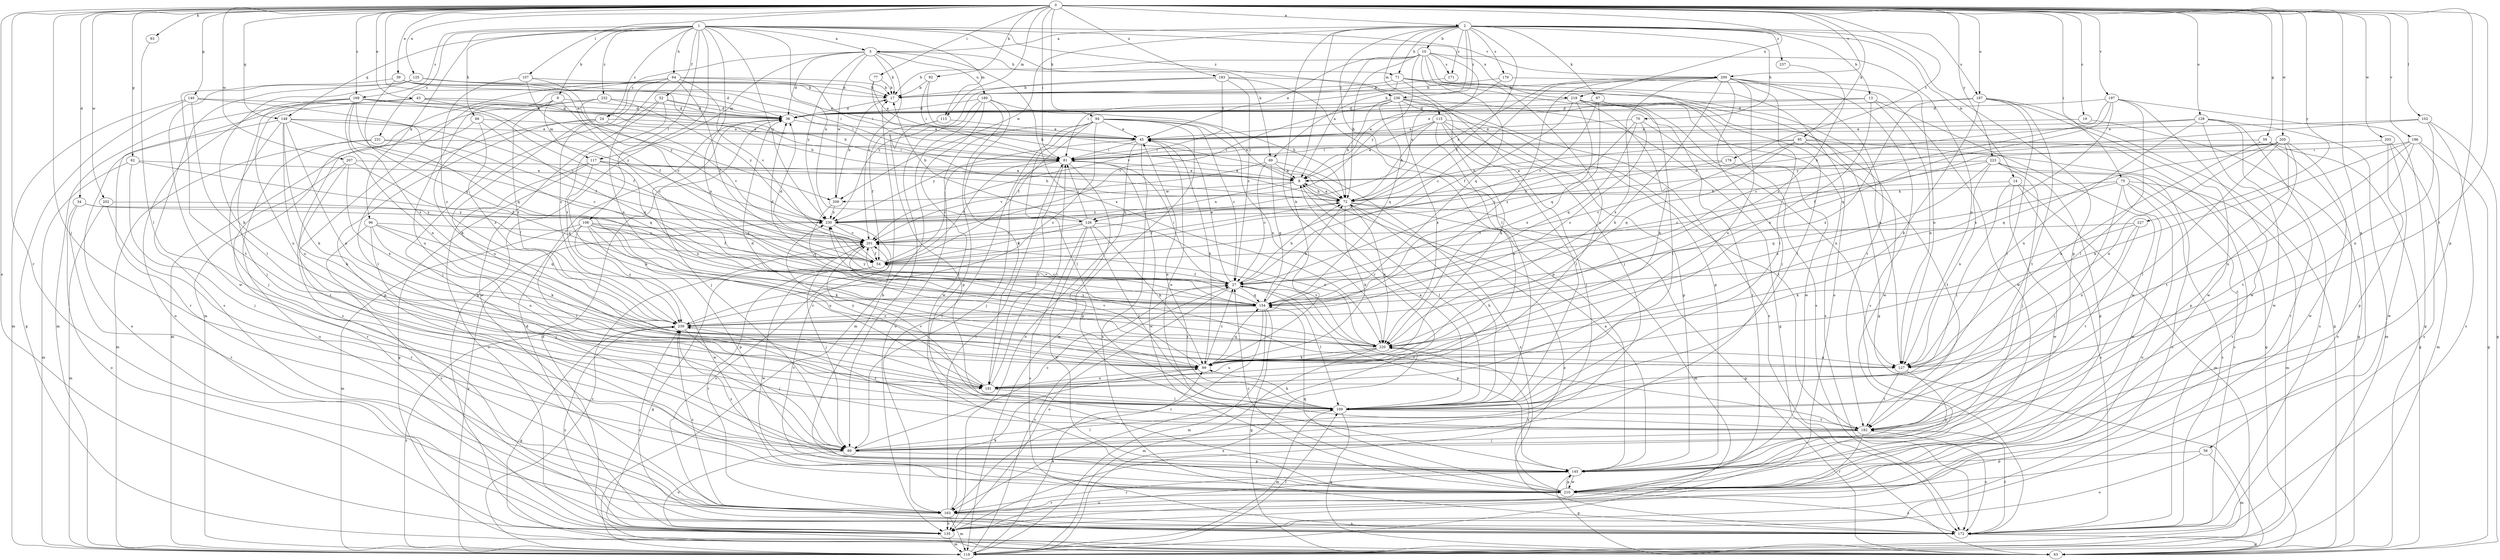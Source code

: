 strict digraph  {
0;
1;
2;
5;
8;
9;
10;
13;
14;
17;
19;
24;
27;
34;
36;
39;
43;
45;
52;
54;
56;
59;
62;
63;
64;
66;
69;
70;
71;
72;
75;
77;
81;
89;
92;
93;
94;
95;
96;
97;
99;
102;
107;
108;
109;
113;
115;
117;
118;
125;
126;
127;
128;
135;
140;
145;
148;
154;
163;
169;
170;
171;
172;
178;
182;
183;
187;
189;
191;
196;
197;
200;
201;
202;
203;
205;
207;
209;
210;
219;
220;
223;
227;
230;
231;
232;
236;
237;
239;
0 -> 2  [label=a];
0 -> 19  [label=c];
0 -> 34  [label=d];
0 -> 39  [label=e];
0 -> 43  [label=e];
0 -> 56  [label=g];
0 -> 59  [label=g];
0 -> 62  [label=g];
0 -> 75  [label=i];
0 -> 77  [label=i];
0 -> 81  [label=i];
0 -> 89  [label=j];
0 -> 92  [label=k];
0 -> 93  [label=k];
0 -> 94  [label=k];
0 -> 95  [label=k];
0 -> 102  [label=l];
0 -> 107  [label=l];
0 -> 113  [label=m];
0 -> 125  [label=n];
0 -> 128  [label=o];
0 -> 135  [label=o];
0 -> 140  [label=p];
0 -> 145  [label=p];
0 -> 148  [label=q];
0 -> 163  [label=r];
0 -> 169  [label=s];
0 -> 178  [label=t];
0 -> 182  [label=t];
0 -> 183  [label=u];
0 -> 187  [label=u];
0 -> 196  [label=v];
0 -> 197  [label=v];
0 -> 200  [label=v];
0 -> 202  [label=w];
0 -> 203  [label=w];
0 -> 205  [label=w];
0 -> 207  [label=w];
0 -> 209  [label=w];
0 -> 219  [label=x];
0 -> 223  [label=y];
0 -> 227  [label=y];
1 -> 5  [label=a];
1 -> 9  [label=b];
1 -> 24  [label=c];
1 -> 52  [label=f];
1 -> 63  [label=g];
1 -> 64  [label=h];
1 -> 66  [label=h];
1 -> 69  [label=h];
1 -> 96  [label=k];
1 -> 108  [label=l];
1 -> 113  [label=m];
1 -> 126  [label=n];
1 -> 148  [label=q];
1 -> 169  [label=s];
1 -> 200  [label=v];
1 -> 219  [label=x];
1 -> 220  [label=x];
1 -> 230  [label=y];
1 -> 231  [label=z];
1 -> 232  [label=z];
1 -> 236  [label=z];
2 -> 5  [label=a];
2 -> 10  [label=b];
2 -> 13  [label=b];
2 -> 14  [label=b];
2 -> 54  [label=f];
2 -> 69  [label=h];
2 -> 70  [label=h];
2 -> 71  [label=h];
2 -> 97  [label=k];
2 -> 99  [label=k];
2 -> 109  [label=l];
2 -> 115  [label=m];
2 -> 145  [label=p];
2 -> 163  [label=r];
2 -> 170  [label=s];
2 -> 171  [label=s];
2 -> 187  [label=u];
2 -> 209  [label=w];
2 -> 236  [label=z];
2 -> 237  [label=z];
5 -> 17  [label=b];
5 -> 24  [label=c];
5 -> 36  [label=d];
5 -> 71  [label=h];
5 -> 117  [label=m];
5 -> 189  [label=u];
5 -> 201  [label=v];
5 -> 209  [label=w];
5 -> 220  [label=x];
5 -> 230  [label=y];
8 -> 72  [label=h];
8 -> 109  [label=l];
8 -> 126  [label=n];
8 -> 209  [label=w];
9 -> 27  [label=c];
9 -> 36  [label=d];
9 -> 117  [label=m];
9 -> 191  [label=u];
9 -> 239  [label=z];
10 -> 8  [label=a];
10 -> 17  [label=b];
10 -> 45  [label=e];
10 -> 72  [label=h];
10 -> 126  [label=n];
10 -> 127  [label=n];
10 -> 135  [label=o];
10 -> 154  [label=q];
10 -> 171  [label=s];
10 -> 191  [label=u];
10 -> 230  [label=y];
13 -> 36  [label=d];
13 -> 45  [label=e];
13 -> 127  [label=n];
13 -> 210  [label=w];
13 -> 220  [label=x];
14 -> 72  [label=h];
14 -> 109  [label=l];
14 -> 118  [label=m];
14 -> 172  [label=s];
14 -> 210  [label=w];
17 -> 36  [label=d];
19 -> 45  [label=e];
19 -> 63  [label=g];
24 -> 45  [label=e];
24 -> 109  [label=l];
24 -> 145  [label=p];
24 -> 191  [label=u];
24 -> 201  [label=v];
27 -> 36  [label=d];
27 -> 45  [label=e];
27 -> 54  [label=f];
27 -> 72  [label=h];
27 -> 81  [label=i];
27 -> 109  [label=l];
27 -> 135  [label=o];
27 -> 145  [label=p];
27 -> 154  [label=q];
34 -> 54  [label=f];
34 -> 135  [label=o];
34 -> 163  [label=r];
34 -> 230  [label=y];
36 -> 45  [label=e];
36 -> 89  [label=j];
39 -> 17  [label=b];
39 -> 36  [label=d];
39 -> 72  [label=h];
39 -> 154  [label=q];
39 -> 182  [label=t];
43 -> 36  [label=d];
43 -> 81  [label=i];
43 -> 163  [label=r];
43 -> 191  [label=u];
43 -> 230  [label=y];
45 -> 81  [label=i];
45 -> 99  [label=k];
45 -> 135  [label=o];
45 -> 172  [label=s];
45 -> 230  [label=y];
52 -> 36  [label=d];
52 -> 81  [label=i];
52 -> 89  [label=j];
52 -> 210  [label=w];
52 -> 239  [label=z];
54 -> 27  [label=c];
54 -> 36  [label=d];
54 -> 63  [label=g];
54 -> 81  [label=i];
54 -> 163  [label=r];
54 -> 210  [label=w];
56 -> 118  [label=m];
56 -> 135  [label=o];
56 -> 145  [label=p];
59 -> 63  [label=g];
59 -> 81  [label=i];
59 -> 127  [label=n];
59 -> 135  [label=o];
62 -> 8  [label=a];
62 -> 54  [label=f];
62 -> 89  [label=j];
62 -> 118  [label=m];
63 -> 36  [label=d];
64 -> 17  [label=b];
64 -> 54  [label=f];
64 -> 81  [label=i];
64 -> 118  [label=m];
64 -> 163  [label=r];
64 -> 201  [label=v];
64 -> 220  [label=x];
64 -> 239  [label=z];
66 -> 45  [label=e];
66 -> 118  [label=m];
66 -> 154  [label=q];
66 -> 239  [label=z];
69 -> 8  [label=a];
69 -> 27  [label=c];
69 -> 154  [label=q];
69 -> 172  [label=s];
69 -> 201  [label=v];
70 -> 27  [label=c];
70 -> 45  [label=e];
70 -> 127  [label=n];
70 -> 154  [label=q];
70 -> 239  [label=z];
71 -> 17  [label=b];
71 -> 63  [label=g];
71 -> 81  [label=i];
71 -> 89  [label=j];
71 -> 163  [label=r];
71 -> 172  [label=s];
72 -> 8  [label=a];
72 -> 54  [label=f];
72 -> 63  [label=g];
72 -> 99  [label=k];
72 -> 118  [label=m];
72 -> 135  [label=o];
72 -> 220  [label=x];
72 -> 230  [label=y];
75 -> 72  [label=h];
75 -> 89  [label=j];
75 -> 118  [label=m];
75 -> 135  [label=o];
75 -> 154  [label=q];
75 -> 172  [label=s];
75 -> 210  [label=w];
77 -> 17  [label=b];
77 -> 45  [label=e];
77 -> 72  [label=h];
81 -> 8  [label=a];
81 -> 54  [label=f];
81 -> 89  [label=j];
81 -> 145  [label=p];
81 -> 191  [label=u];
81 -> 210  [label=w];
89 -> 27  [label=c];
89 -> 109  [label=l];
89 -> 135  [label=o];
89 -> 145  [label=p];
92 -> 17  [label=b];
92 -> 72  [label=h];
92 -> 81  [label=i];
93 -> 109  [label=l];
94 -> 8  [label=a];
94 -> 27  [label=c];
94 -> 45  [label=e];
94 -> 54  [label=f];
94 -> 109  [label=l];
94 -> 118  [label=m];
94 -> 135  [label=o];
94 -> 163  [label=r];
94 -> 220  [label=x];
94 -> 239  [label=z];
95 -> 27  [label=c];
95 -> 63  [label=g];
95 -> 72  [label=h];
95 -> 81  [label=i];
95 -> 154  [label=q];
95 -> 172  [label=s];
95 -> 182  [label=t];
96 -> 89  [label=j];
96 -> 99  [label=k];
96 -> 154  [label=q];
96 -> 172  [label=s];
96 -> 191  [label=u];
96 -> 201  [label=v];
97 -> 36  [label=d];
97 -> 109  [label=l];
97 -> 154  [label=q];
97 -> 201  [label=v];
97 -> 210  [label=w];
99 -> 27  [label=c];
99 -> 154  [label=q];
99 -> 191  [label=u];
99 -> 201  [label=v];
102 -> 45  [label=e];
102 -> 63  [label=g];
102 -> 127  [label=n];
102 -> 172  [label=s];
102 -> 230  [label=y];
107 -> 17  [label=b];
107 -> 54  [label=f];
107 -> 230  [label=y];
107 -> 239  [label=z];
108 -> 54  [label=f];
108 -> 99  [label=k];
108 -> 109  [label=l];
108 -> 118  [label=m];
108 -> 145  [label=p];
108 -> 191  [label=u];
108 -> 201  [label=v];
108 -> 210  [label=w];
108 -> 239  [label=z];
109 -> 8  [label=a];
109 -> 45  [label=e];
109 -> 63  [label=g];
109 -> 72  [label=h];
109 -> 99  [label=k];
109 -> 118  [label=m];
109 -> 182  [label=t];
109 -> 201  [label=v];
113 -> 45  [label=e];
113 -> 54  [label=f];
113 -> 182  [label=t];
115 -> 8  [label=a];
115 -> 45  [label=e];
115 -> 72  [label=h];
115 -> 89  [label=j];
115 -> 109  [label=l];
115 -> 145  [label=p];
115 -> 182  [label=t];
115 -> 191  [label=u];
117 -> 8  [label=a];
117 -> 63  [label=g];
117 -> 72  [label=h];
117 -> 99  [label=k];
117 -> 135  [label=o];
117 -> 220  [label=x];
118 -> 27  [label=c];
118 -> 99  [label=k];
118 -> 109  [label=l];
118 -> 201  [label=v];
118 -> 220  [label=x];
118 -> 230  [label=y];
118 -> 239  [label=z];
125 -> 17  [label=b];
125 -> 45  [label=e];
125 -> 81  [label=i];
125 -> 99  [label=k];
125 -> 172  [label=s];
125 -> 210  [label=w];
126 -> 17  [label=b];
126 -> 54  [label=f];
126 -> 81  [label=i];
126 -> 99  [label=k];
126 -> 109  [label=l];
126 -> 172  [label=s];
126 -> 201  [label=v];
126 -> 210  [label=w];
126 -> 220  [label=x];
127 -> 36  [label=d];
127 -> 145  [label=p];
127 -> 182  [label=t];
127 -> 230  [label=y];
128 -> 45  [label=e];
128 -> 72  [label=h];
128 -> 118  [label=m];
128 -> 127  [label=n];
128 -> 163  [label=r];
128 -> 172  [label=s];
128 -> 210  [label=w];
135 -> 36  [label=d];
135 -> 118  [label=m];
135 -> 239  [label=z];
140 -> 36  [label=d];
140 -> 63  [label=g];
140 -> 109  [label=l];
140 -> 118  [label=m];
140 -> 201  [label=v];
145 -> 8  [label=a];
145 -> 63  [label=g];
145 -> 135  [label=o];
145 -> 163  [label=r];
145 -> 210  [label=w];
145 -> 239  [label=z];
148 -> 27  [label=c];
148 -> 45  [label=e];
148 -> 54  [label=f];
148 -> 89  [label=j];
148 -> 99  [label=k];
148 -> 127  [label=n];
148 -> 135  [label=o];
148 -> 191  [label=u];
154 -> 63  [label=g];
154 -> 72  [label=h];
154 -> 118  [label=m];
154 -> 163  [label=r];
154 -> 201  [label=v];
154 -> 230  [label=y];
154 -> 239  [label=z];
163 -> 81  [label=i];
163 -> 99  [label=k];
163 -> 118  [label=m];
163 -> 135  [label=o];
163 -> 172  [label=s];
163 -> 239  [label=z];
169 -> 36  [label=d];
169 -> 54  [label=f];
169 -> 72  [label=h];
169 -> 89  [label=j];
169 -> 118  [label=m];
169 -> 127  [label=n];
169 -> 135  [label=o];
169 -> 154  [label=q];
169 -> 239  [label=z];
170 -> 8  [label=a];
170 -> 17  [label=b];
170 -> 210  [label=w];
171 -> 17  [label=b];
172 -> 63  [label=g];
172 -> 182  [label=t];
172 -> 239  [label=z];
178 -> 8  [label=a];
178 -> 172  [label=s];
178 -> 230  [label=y];
182 -> 27  [label=c];
182 -> 45  [label=e];
182 -> 89  [label=j];
182 -> 163  [label=r];
182 -> 172  [label=s];
182 -> 239  [label=z];
183 -> 17  [label=b];
183 -> 27  [label=c];
183 -> 127  [label=n];
183 -> 145  [label=p];
183 -> 201  [label=v];
183 -> 230  [label=y];
187 -> 36  [label=d];
187 -> 63  [label=g];
187 -> 99  [label=k];
187 -> 109  [label=l];
187 -> 182  [label=t];
187 -> 210  [label=w];
187 -> 220  [label=x];
189 -> 36  [label=d];
189 -> 72  [label=h];
189 -> 89  [label=j];
189 -> 118  [label=m];
189 -> 145  [label=p];
189 -> 191  [label=u];
189 -> 210  [label=w];
191 -> 81  [label=i];
191 -> 109  [label=l];
191 -> 230  [label=y];
196 -> 63  [label=g];
196 -> 81  [label=i];
196 -> 99  [label=k];
196 -> 172  [label=s];
196 -> 182  [label=t];
196 -> 191  [label=u];
197 -> 27  [label=c];
197 -> 36  [label=d];
197 -> 63  [label=g];
197 -> 109  [label=l];
197 -> 154  [label=q];
197 -> 210  [label=w];
197 -> 220  [label=x];
200 -> 17  [label=b];
200 -> 27  [label=c];
200 -> 72  [label=h];
200 -> 89  [label=j];
200 -> 99  [label=k];
200 -> 109  [label=l];
200 -> 127  [label=n];
200 -> 172  [label=s];
200 -> 182  [label=t];
200 -> 191  [label=u];
200 -> 220  [label=x];
200 -> 239  [label=z];
201 -> 54  [label=f];
201 -> 89  [label=j];
202 -> 118  [label=m];
202 -> 163  [label=r];
202 -> 230  [label=y];
203 -> 81  [label=i];
203 -> 118  [label=m];
203 -> 145  [label=p];
203 -> 210  [label=w];
205 -> 54  [label=f];
205 -> 81  [label=i];
205 -> 109  [label=l];
205 -> 127  [label=n];
205 -> 145  [label=p];
205 -> 154  [label=q];
205 -> 182  [label=t];
205 -> 210  [label=w];
207 -> 8  [label=a];
207 -> 99  [label=k];
207 -> 154  [label=q];
207 -> 163  [label=r];
207 -> 220  [label=x];
209 -> 17  [label=b];
209 -> 154  [label=q];
209 -> 230  [label=y];
210 -> 17  [label=b];
210 -> 27  [label=c];
210 -> 145  [label=p];
210 -> 154  [label=q];
210 -> 163  [label=r];
210 -> 172  [label=s];
210 -> 201  [label=v];
210 -> 220  [label=x];
219 -> 36  [label=d];
219 -> 54  [label=f];
219 -> 99  [label=k];
219 -> 109  [label=l];
219 -> 172  [label=s];
219 -> 210  [label=w];
219 -> 220  [label=x];
220 -> 99  [label=k];
220 -> 118  [label=m];
220 -> 127  [label=n];
220 -> 191  [label=u];
220 -> 201  [label=v];
223 -> 8  [label=a];
223 -> 27  [label=c];
223 -> 89  [label=j];
223 -> 127  [label=n];
223 -> 135  [label=o];
223 -> 145  [label=p];
223 -> 220  [label=x];
227 -> 99  [label=k];
227 -> 127  [label=n];
227 -> 182  [label=t];
227 -> 201  [label=v];
230 -> 72  [label=h];
230 -> 172  [label=s];
230 -> 201  [label=v];
231 -> 81  [label=i];
231 -> 118  [label=m];
231 -> 135  [label=o];
231 -> 154  [label=q];
232 -> 36  [label=d];
232 -> 99  [label=k];
232 -> 172  [label=s];
232 -> 201  [label=v];
232 -> 230  [label=y];
236 -> 36  [label=d];
236 -> 63  [label=g];
236 -> 72  [label=h];
236 -> 99  [label=k];
236 -> 145  [label=p];
236 -> 154  [label=q];
236 -> 172  [label=s];
236 -> 201  [label=v];
236 -> 220  [label=x];
237 -> 239  [label=z];
239 -> 27  [label=c];
239 -> 63  [label=g];
239 -> 89  [label=j];
239 -> 220  [label=x];
}
